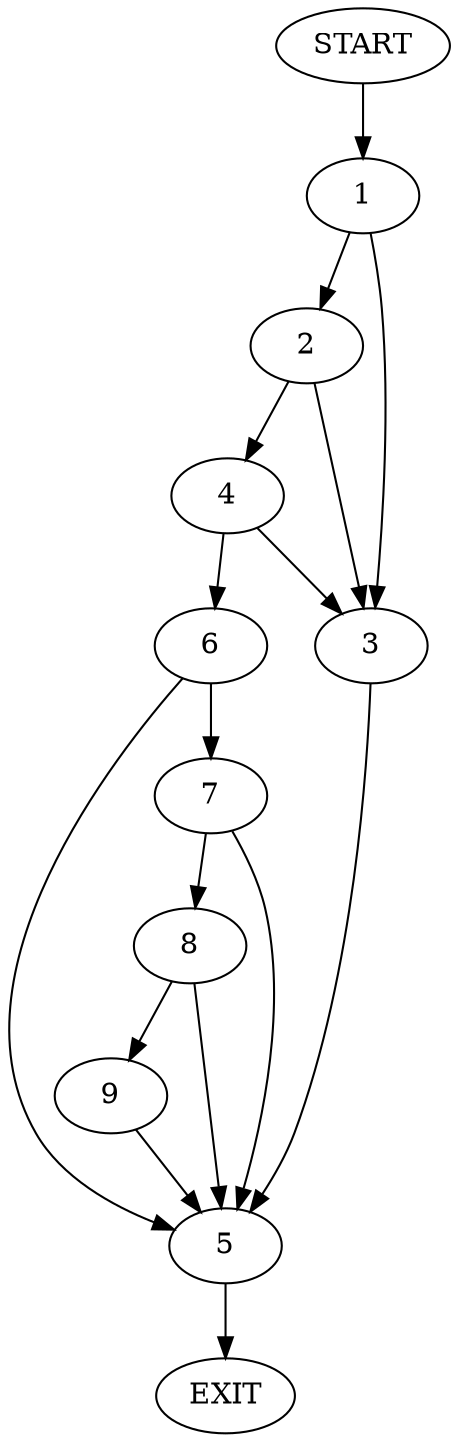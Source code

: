 digraph {
0 [label="START"]
10 [label="EXIT"]
0 -> 1
1 -> 2
1 -> 3
2 -> 4
2 -> 3
3 -> 5
4 -> 6
4 -> 3
6 -> 7
6 -> 5
5 -> 10
7 -> 5
7 -> 8
8 -> 5
8 -> 9
9 -> 5
}
